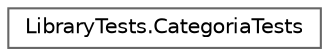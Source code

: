 digraph "Graphical Class Hierarchy"
{
 // INTERACTIVE_SVG=YES
 // LATEX_PDF_SIZE
  bgcolor="transparent";
  edge [fontname=Helvetica,fontsize=10,labelfontname=Helvetica,labelfontsize=10];
  node [fontname=Helvetica,fontsize=10,shape=box,height=0.2,width=0.4];
  rankdir="LR";
  Node0 [label="LibraryTests.CategoriaTests",height=0.2,width=0.4,color="grey40", fillcolor="white", style="filled",URL="$classLibraryTests_1_1CategoriaTests.html",tooltip="Tests de la clase Categoria"];
}
